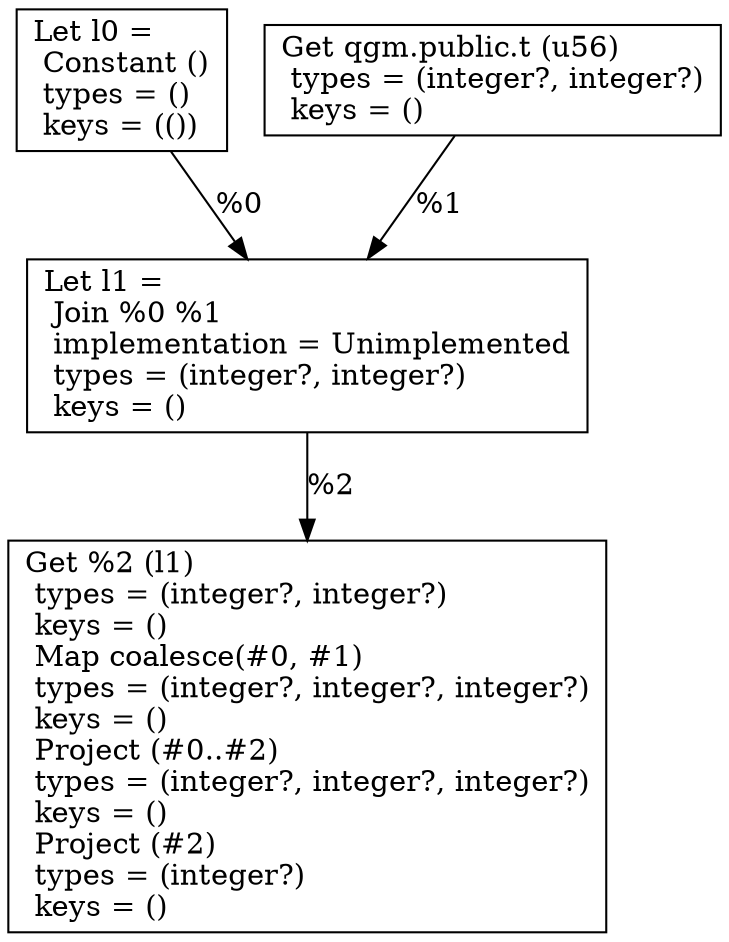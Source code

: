 digraph G {
    node0 [shape = record, label="Let l0 =\l Constant ()\l  types = ()\l  keys = (())\l"]
    node1 [shape = record, label=" Get qgm.public.t (u56)\l  types = (integer?, integer?)\l  keys = ()\l"]
    node2 [shape = record, label="Let l1 =\l Join %0 %1\l  implementation = Unimplemented\l  types = (integer?, integer?)\l  keys = ()\l"]
    node3 [shape = record, label=" Get %2 (l1)\l  types = (integer?, integer?)\l  keys = ()\l Map coalesce(#0, #1)\l  types = (integer?, integer?, integer?)\l  keys = ()\l Project (#0..#2)\l  types = (integer?, integer?, integer?)\l  keys = ()\l Project (#2)\l  types = (integer?)\l  keys = ()\l"]
    node1 -> node2 [label = "%1\l"]
    node2 -> node3 [label = "%2\l"]
    node0 -> node2 [label = "%0\l"]
}
